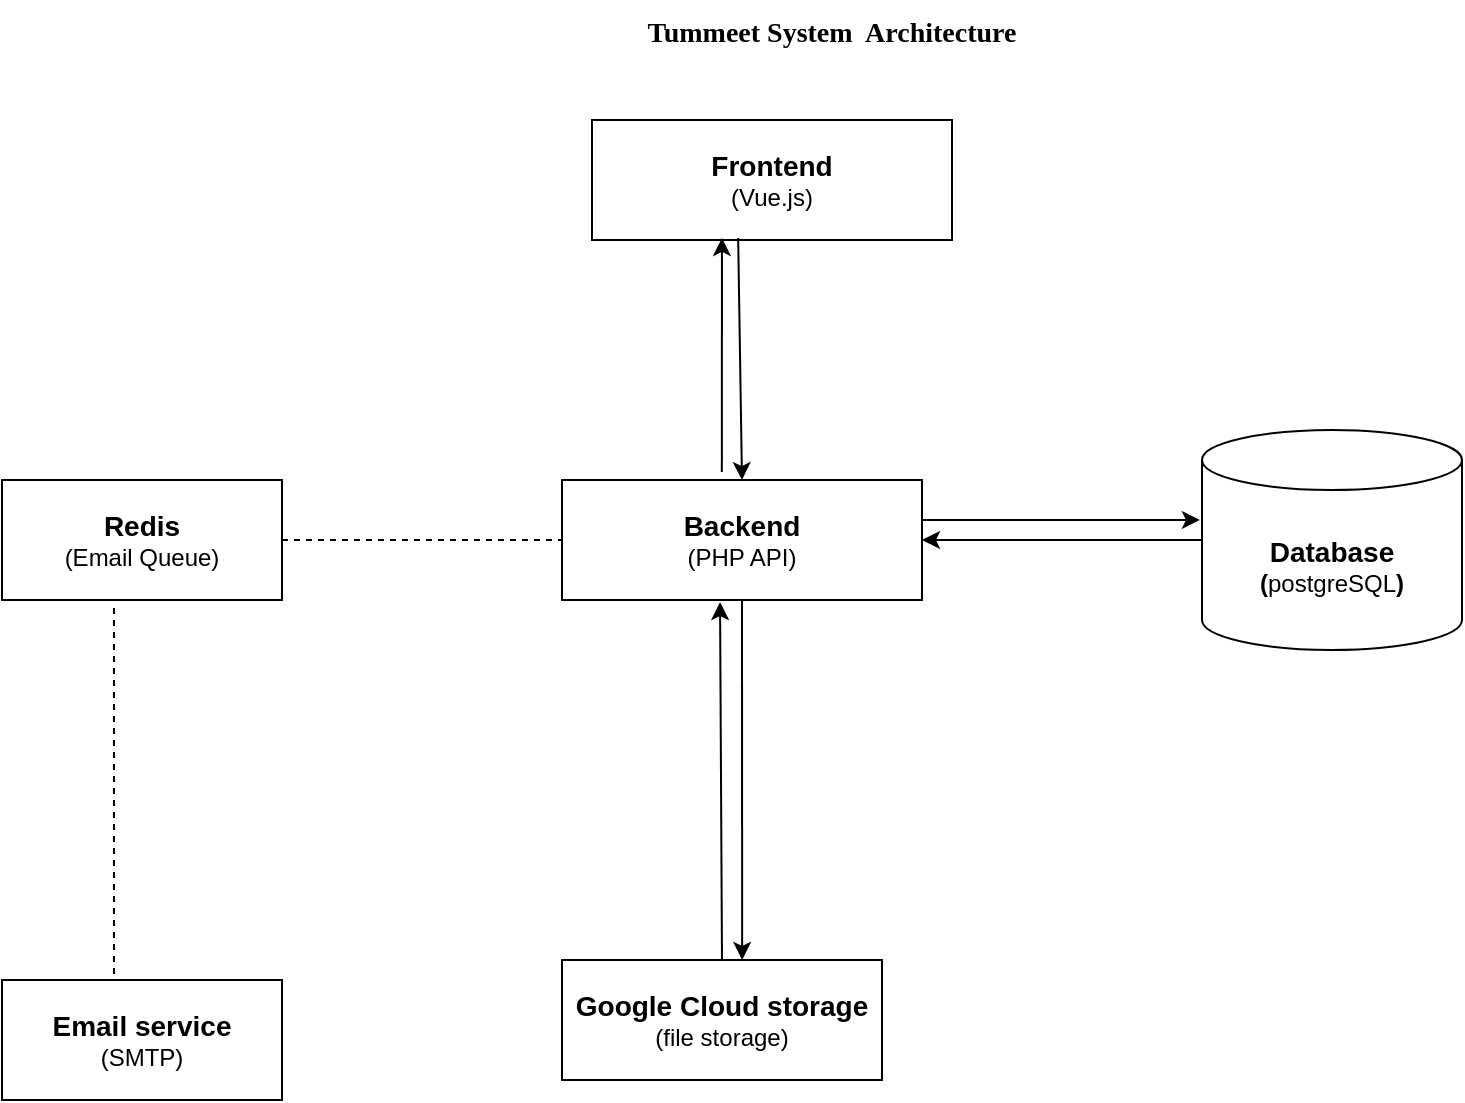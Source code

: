 <mxfile version="26.1.1" pages="2">
  <diagram name="Page-1" id="va2Gn2BMjdf-n1XM5C1m">
    <mxGraphModel dx="1674" dy="755" grid="1" gridSize="10" guides="1" tooltips="1" connect="1" arrows="1" fold="1" page="1" pageScale="1" pageWidth="850" pageHeight="1100" background="#ffffff" math="0" shadow="0">
      <root>
        <mxCell id="0" />
        <mxCell id="1" parent="0" />
        <mxCell id="qDvylR8AlXHTl3D4_xI9-1" value="&lt;div&gt;&lt;b&gt;&lt;font style=&quot;font-size: 14px;&quot;&gt;Frontend&lt;/font&gt;&lt;/b&gt;&lt;/div&gt;&lt;div&gt;(Vue.js)&lt;/div&gt;" style="rounded=0;whiteSpace=wrap;html=1;" parent="1" vertex="1">
          <mxGeometry x="335" y="60" width="180" height="60" as="geometry" />
        </mxCell>
        <mxCell id="qDvylR8AlXHTl3D4_xI9-2" value="&lt;div&gt;&lt;font style=&quot;font-size: 14px;&quot;&gt;Backend&lt;/font&gt;&lt;/div&gt;&lt;div&gt;&lt;span style=&quot;font-weight: normal;&quot;&gt;(PHP API)&lt;/span&gt;&lt;/div&gt;" style="rounded=0;whiteSpace=wrap;html=1;fontStyle=1" parent="1" vertex="1">
          <mxGeometry x="320" y="240" width="180" height="60" as="geometry" />
        </mxCell>
        <mxCell id="qDvylR8AlXHTl3D4_xI9-3" value="&lt;div&gt;&lt;font style=&quot;font-size: 14px;&quot;&gt;&lt;b&gt;Google Cloud storage&lt;/b&gt;&lt;/font&gt;&lt;/div&gt;&lt;div&gt;(file storage)&lt;br&gt;&lt;/div&gt;" style="rounded=0;whiteSpace=wrap;html=1;" parent="1" vertex="1">
          <mxGeometry x="320" y="480" width="160" height="60" as="geometry" />
        </mxCell>
        <mxCell id="qDvylR8AlXHTl3D4_xI9-4" value="&lt;div&gt;&lt;font style=&quot;font-size: 14px;&quot;&gt;&lt;b&gt;Database&lt;/b&gt;&lt;/font&gt;&lt;/div&gt;&lt;div&gt;&lt;b&gt;(&lt;/b&gt;postgreSQL&lt;b&gt;)&lt;br&gt;&lt;/b&gt;&lt;/div&gt;" style="shape=cylinder3;whiteSpace=wrap;html=1;boundedLbl=1;backgroundOutline=1;size=15;" parent="1" vertex="1">
          <mxGeometry x="640" y="215" width="130" height="110" as="geometry" />
        </mxCell>
        <mxCell id="qDvylR8AlXHTl3D4_xI9-5" value="&lt;div&gt;&lt;b&gt;&lt;font style=&quot;font-size: 14px;&quot;&gt;Redis&lt;/font&gt;&lt;/b&gt;&lt;/div&gt;&lt;div&gt;(Email Queue)&lt;br&gt;&lt;/div&gt;" style="rounded=0;whiteSpace=wrap;html=1;" parent="1" vertex="1">
          <mxGeometry x="40" y="240" width="140" height="60" as="geometry" />
        </mxCell>
        <mxCell id="qDvylR8AlXHTl3D4_xI9-6" value="&lt;div&gt;&lt;font style=&quot;font-size: 14px;&quot;&gt;&lt;b&gt;Email service&lt;/b&gt;&lt;/font&gt;&lt;/div&gt;&lt;div&gt;(SMTP)&lt;br&gt;&lt;/div&gt;" style="rounded=0;whiteSpace=wrap;html=1;" parent="1" vertex="1">
          <mxGeometry x="40" y="490" width="140" height="60" as="geometry" />
        </mxCell>
        <mxCell id="qDvylR8AlXHTl3D4_xI9-8" value="" style="endArrow=none;dashed=1;html=1;rounded=0;entryX=0;entryY=0.5;entryDx=0;entryDy=0;exitX=1;exitY=0.5;exitDx=0;exitDy=0;movable=0;resizable=0;rotatable=0;deletable=0;editable=0;locked=1;connectable=0;" parent="1" source="qDvylR8AlXHTl3D4_xI9-5" target="qDvylR8AlXHTl3D4_xI9-2" edge="1">
          <mxGeometry width="50" height="50" relative="1" as="geometry">
            <mxPoint x="340" y="420" as="sourcePoint" />
            <mxPoint x="390" y="370" as="targetPoint" />
          </mxGeometry>
        </mxCell>
        <mxCell id="qDvylR8AlXHTl3D4_xI9-12" value="" style="endArrow=classic;html=1;rounded=0;exitX=0.444;exitY=-0.067;exitDx=0;exitDy=0;exitPerimeter=0;movable=0;resizable=0;rotatable=0;deletable=0;editable=0;locked=1;connectable=0;entryX=0.361;entryY=0.983;entryDx=0;entryDy=0;entryPerimeter=0;" parent="1" source="qDvylR8AlXHTl3D4_xI9-2" target="qDvylR8AlXHTl3D4_xI9-1" edge="1">
          <mxGeometry width="50" height="50" relative="1" as="geometry">
            <mxPoint x="400" y="310" as="sourcePoint" />
            <mxPoint x="399" y="180" as="targetPoint" />
          </mxGeometry>
        </mxCell>
        <mxCell id="qDvylR8AlXHTl3D4_xI9-13" value="" style="endArrow=classic;html=1;rounded=0;exitX=0.406;exitY=0.983;exitDx=0;exitDy=0;exitPerimeter=0;movable=0;resizable=0;rotatable=0;deletable=0;editable=0;locked=1;connectable=0;entryX=0.5;entryY=0;entryDx=0;entryDy=0;" parent="1" source="qDvylR8AlXHTl3D4_xI9-1" target="qDvylR8AlXHTl3D4_xI9-2" edge="1">
          <mxGeometry width="50" height="50" relative="1" as="geometry">
            <mxPoint x="409" y="186" as="sourcePoint" />
            <mxPoint x="409" y="320" as="targetPoint" />
          </mxGeometry>
        </mxCell>
        <mxCell id="qDvylR8AlXHTl3D4_xI9-15" value="" style="endArrow=classic;html=1;rounded=0;movable=0;resizable=0;rotatable=0;deletable=0;editable=0;locked=1;connectable=0;entryX=-0.008;entryY=0.409;entryDx=0;entryDy=0;entryPerimeter=0;" parent="1" target="qDvylR8AlXHTl3D4_xI9-4" edge="1">
          <mxGeometry width="50" height="50" relative="1" as="geometry">
            <mxPoint x="500" y="260" as="sourcePoint" />
            <mxPoint x="621" y="260" as="targetPoint" />
          </mxGeometry>
        </mxCell>
        <mxCell id="qDvylR8AlXHTl3D4_xI9-16" value="" style="endArrow=classic;html=1;rounded=0;entryX=1;entryY=0.5;entryDx=0;entryDy=0;movable=0;resizable=0;rotatable=0;deletable=0;editable=0;locked=1;connectable=0;exitX=0;exitY=0.5;exitDx=0;exitDy=0;exitPerimeter=0;" parent="1" source="qDvylR8AlXHTl3D4_xI9-4" target="qDvylR8AlXHTl3D4_xI9-2" edge="1">
          <mxGeometry width="50" height="50" relative="1" as="geometry">
            <mxPoint x="570" y="280" as="sourcePoint" />
            <mxPoint x="480" y="345" as="targetPoint" />
          </mxGeometry>
        </mxCell>
        <mxCell id="qDvylR8AlXHTl3D4_xI9-17" value="" style="endArrow=none;dashed=1;html=1;rounded=0;exitX=0.4;exitY=-0.05;exitDx=0;exitDy=0;exitPerimeter=0;entryX=0.4;entryY=1.033;entryDx=0;entryDy=0;entryPerimeter=0;movable=0;resizable=0;rotatable=0;deletable=0;editable=0;locked=1;connectable=0;" parent="1" source="qDvylR8AlXHTl3D4_xI9-6" target="qDvylR8AlXHTl3D4_xI9-5" edge="1">
          <mxGeometry width="50" height="50" relative="1" as="geometry">
            <mxPoint x="340" y="270" as="sourcePoint" />
            <mxPoint x="390" y="220" as="targetPoint" />
          </mxGeometry>
        </mxCell>
        <mxCell id="qDvylR8AlXHTl3D4_xI9-18" value="" style="endArrow=classic;html=1;rounded=0;exitX=0.5;exitY=0;exitDx=0;exitDy=0;movable=0;resizable=0;rotatable=0;deletable=0;editable=0;locked=1;connectable=0;entryX=0.439;entryY=1.017;entryDx=0;entryDy=0;entryPerimeter=0;" parent="1" source="qDvylR8AlXHTl3D4_xI9-3" target="qDvylR8AlXHTl3D4_xI9-2" edge="1">
          <mxGeometry width="50" height="50" relative="1" as="geometry">
            <mxPoint x="360" y="390" as="sourcePoint" />
            <mxPoint x="400" y="302" as="targetPoint" />
          </mxGeometry>
        </mxCell>
        <mxCell id="qDvylR8AlXHTl3D4_xI9-19" value="" style="endArrow=classic;html=1;rounded=0;exitX=0.5;exitY=1;exitDx=0;exitDy=0;movable=0;resizable=0;rotatable=0;deletable=0;editable=0;locked=1;connectable=0;entryX=0.563;entryY=0;entryDx=0;entryDy=0;entryPerimeter=0;" parent="1" source="qDvylR8AlXHTl3D4_xI9-2" target="qDvylR8AlXHTl3D4_xI9-3" edge="1">
          <mxGeometry width="50" height="50" relative="1" as="geometry">
            <mxPoint x="410" y="312" as="sourcePoint" />
            <mxPoint x="407" y="476" as="targetPoint" />
          </mxGeometry>
        </mxCell>
        <mxCell id="SFyQqAHBUGFsM4gafn_Y-1" value="&lt;b&gt;&lt;font style=&quot;font-size: 14px;&quot; face=&quot;Verdana&quot;&gt;Tummeet System&amp;nbsp; Architecture&lt;/font&gt;&lt;font size=&quot;3&quot;&gt;&lt;br&gt;&lt;/font&gt;&lt;/b&gt;" style="text;html=1;align=center;verticalAlign=middle;whiteSpace=wrap;rounded=0;" vertex="1" parent="1">
          <mxGeometry x="340" width="230" height="30" as="geometry" />
        </mxCell>
      </root>
    </mxGraphModel>
  </diagram>
  <diagram id="sRRNXUWxhpRm9K7YEUa9" name="Page-2">
    <mxGraphModel dx="2524" dy="755" grid="1" gridSize="10" guides="1" tooltips="1" connect="1" arrows="1" fold="1" page="1" pageScale="1" pageWidth="850" pageHeight="1100" math="0" shadow="0">
      <root>
        <mxCell id="0" />
        <mxCell id="1" parent="0" />
        <mxCell id="cWlYashaO7JT2SNnaakb-1" value="" style="rounded=0;whiteSpace=wrap;html=1;movable=1;resizable=1;rotatable=1;deletable=1;editable=1;locked=0;connectable=1;" parent="1" vertex="1">
          <mxGeometry x="70" y="80" width="1060" height="2090" as="geometry" />
        </mxCell>
        <mxCell id="cWlYashaO7JT2SNnaakb-2" value="User" style="shape=umlActor;verticalLabelPosition=bottom;verticalAlign=top;html=1;outlineConnect=0;" parent="1" vertex="1">
          <mxGeometry x="-330" y="670" width="40" height="80" as="geometry" />
        </mxCell>
        <mxCell id="cWlYashaO7JT2SNnaakb-10" value="Secretary" style="shape=umlActor;verticalLabelPosition=bottom;verticalAlign=top;html=1;outlineConnect=0;" parent="1" vertex="1">
          <mxGeometry x="-425" y="680" width="40" height="80" as="geometry" />
        </mxCell>
        <mxCell id="cWlYashaO7JT2SNnaakb-11" value="Registrar/Admin" style="shape=umlActor;verticalLabelPosition=bottom;verticalAlign=top;html=1;outlineConnect=0;" parent="1" vertex="1">
          <mxGeometry x="-330" y="1420" width="40" height="80" as="geometry" />
        </mxCell>
        <mxCell id="cWlYashaO7JT2SNnaakb-12" value="Book Meeting" style="ellipse;whiteSpace=wrap;html=1;movable=0;resizable=0;rotatable=0;deletable=0;editable=0;locked=1;connectable=0;" parent="1" vertex="1">
          <mxGeometry x="290" y="380" width="120" height="80" as="geometry" />
        </mxCell>
        <mxCell id="cWlYashaO7JT2SNnaakb-13" value="&lt;div&gt;View Staff&lt;br&gt;&lt;/div&gt;&lt;div&gt;Schedule&lt;br&gt;&lt;/div&gt;" style="ellipse;whiteSpace=wrap;html=1;movable=1;resizable=1;rotatable=1;deletable=1;editable=1;locked=0;connectable=1;" parent="1" vertex="1">
          <mxGeometry x="290" y="280" width="120" height="80" as="geometry" />
        </mxCell>
        <mxCell id="cWlYashaO7JT2SNnaakb-15" value="Cancel Meeting" style="ellipse;whiteSpace=wrap;html=1;movable=0;resizable=0;rotatable=0;deletable=0;editable=0;locked=1;connectable=0;" parent="1" vertex="1">
          <mxGeometry x="290" y="490" width="120" height="80" as="geometry" />
        </mxCell>
        <mxCell id="cWlYashaO7JT2SNnaakb-16" value="&lt;div&gt;Reschedule&lt;/div&gt;&lt;div&gt;Meeting&lt;br&gt;&lt;/div&gt;" style="ellipse;whiteSpace=wrap;html=1;movable=0;resizable=0;rotatable=0;deletable=0;editable=0;locked=1;connectable=0;" parent="1" vertex="1">
          <mxGeometry x="290" y="590" width="120" height="80" as="geometry" />
        </mxCell>
        <mxCell id="cWlYashaO7JT2SNnaakb-17" value="Create Meeting" style="ellipse;whiteSpace=wrap;html=1;movable=1;resizable=1;rotatable=1;deletable=1;editable=1;locked=0;connectable=1;" parent="1" vertex="1">
          <mxGeometry x="260" y="860" width="120" height="100" as="geometry" />
        </mxCell>
        <mxCell id="cWlYashaO7JT2SNnaakb-18" value="Accept/Reject Meeting" style="ellipse;whiteSpace=wrap;html=1;movable=1;resizable=1;rotatable=1;deletable=1;editable=1;locked=0;connectable=1;" parent="1" vertex="1">
          <mxGeometry x="290" y="710" width="120" height="80" as="geometry" />
        </mxCell>
        <mxCell id="cWlYashaO7JT2SNnaakb-19" value="&lt;div&gt;Approve Common&lt;/div&gt;&lt;div&gt;Space Use&lt;br&gt;&lt;/div&gt;" style="ellipse;whiteSpace=wrap;html=1;" parent="1" vertex="1">
          <mxGeometry x="290" y="1190" width="120" height="80" as="geometry" />
        </mxCell>
        <mxCell id="cWlYashaO7JT2SNnaakb-20" value="Create Event" style="ellipse;whiteSpace=wrap;html=1;" parent="1" vertex="1">
          <mxGeometry x="290" y="1350" width="120" height="80" as="geometry" />
        </mxCell>
        <mxCell id="cWlYashaO7JT2SNnaakb-21" value="&lt;div&gt;Reschedule&amp;nbsp;&lt;/div&gt;&lt;div&gt;Event&lt;/div&gt;" style="ellipse;whiteSpace=wrap;html=1;" parent="1" vertex="1">
          <mxGeometry x="290" y="1510" width="120" height="80" as="geometry" />
        </mxCell>
        <mxCell id="cWlYashaO7JT2SNnaakb-22" value="Cancel Event" style="ellipse;whiteSpace=wrap;html=1;" parent="1" vertex="1">
          <mxGeometry x="290" y="1650" width="120" height="80" as="geometry" />
        </mxCell>
        <mxCell id="cWlYashaO7JT2SNnaakb-23" value="Full system overview" style="ellipse;whiteSpace=wrap;html=1;" parent="1" vertex="1">
          <mxGeometry x="290" y="2000" width="120" height="80" as="geometry" />
        </mxCell>
        <mxCell id="cWlYashaO7JT2SNnaakb-24" value="&lt;div&gt;Close/Open&lt;/div&gt;&lt;div&gt;Space&lt;br&gt;&lt;/div&gt;" style="ellipse;whiteSpace=wrap;html=1;" parent="1" vertex="1">
          <mxGeometry x="290" y="1890" width="120" height="80" as="geometry" />
        </mxCell>
        <mxCell id="cWlYashaO7JT2SNnaakb-25" value="Create Common Space" style="ellipse;whiteSpace=wrap;html=1;" parent="1" vertex="1">
          <mxGeometry x="290" y="1760" width="120" height="80" as="geometry" />
        </mxCell>
        <mxCell id="cWlYashaO7JT2SNnaakb-26" value="" style="endArrow=none;html=1;rounded=0;exitX=0.5;exitY=0.5;exitDx=0;exitDy=0;exitPerimeter=0;entryX=0;entryY=0.5;entryDx=0;entryDy=0;" parent="1" source="cWlYashaO7JT2SNnaakb-2" target="cWlYashaO7JT2SNnaakb-16" edge="1">
          <mxGeometry relative="1" as="geometry">
            <mxPoint x="420" y="400" as="sourcePoint" />
            <mxPoint x="580" y="400" as="targetPoint" />
          </mxGeometry>
        </mxCell>
        <mxCell id="cWlYashaO7JT2SNnaakb-29" value="" style="endArrow=none;html=1;rounded=0;exitX=0.5;exitY=0.5;exitDx=0;exitDy=0;exitPerimeter=0;entryX=0;entryY=0.5;entryDx=0;entryDy=0;movable=0;resizable=0;rotatable=0;deletable=0;editable=0;locked=1;connectable=0;" parent="1" source="cWlYashaO7JT2SNnaakb-2" target="cWlYashaO7JT2SNnaakb-13" edge="1">
          <mxGeometry relative="1" as="geometry">
            <mxPoint x="420" y="400" as="sourcePoint" />
            <mxPoint x="580" y="400" as="targetPoint" />
          </mxGeometry>
        </mxCell>
        <mxCell id="cWlYashaO7JT2SNnaakb-32" value="" style="endArrow=none;html=1;rounded=0;entryX=0;entryY=0.5;entryDx=0;entryDy=0;exitX=0.5;exitY=0.5;exitDx=0;exitDy=0;exitPerimeter=0;" parent="1" source="cWlYashaO7JT2SNnaakb-2" target="cWlYashaO7JT2SNnaakb-15" edge="1">
          <mxGeometry relative="1" as="geometry">
            <mxPoint x="420" y="400" as="sourcePoint" />
            <mxPoint x="580" y="400" as="targetPoint" />
          </mxGeometry>
        </mxCell>
        <mxCell id="cWlYashaO7JT2SNnaakb-35" value="" style="endArrow=none;html=1;rounded=0;exitX=0.5;exitY=0.5;exitDx=0;exitDy=0;exitPerimeter=0;entryX=0;entryY=0.5;entryDx=0;entryDy=0;movable=0;resizable=0;rotatable=0;deletable=0;editable=0;locked=1;connectable=0;" parent="1" source="cWlYashaO7JT2SNnaakb-2" target="cWlYashaO7JT2SNnaakb-12" edge="1">
          <mxGeometry relative="1" as="geometry">
            <mxPoint x="420" y="400" as="sourcePoint" />
            <mxPoint x="580" y="400" as="targetPoint" />
          </mxGeometry>
        </mxCell>
        <mxCell id="cWlYashaO7JT2SNnaakb-38" value="" style="endArrow=none;html=1;rounded=0;exitX=0.5;exitY=0.5;exitDx=0;exitDy=0;exitPerimeter=0;entryX=0;entryY=0.5;entryDx=0;entryDy=0;movable=1;resizable=1;rotatable=1;deletable=1;editable=1;locked=0;connectable=1;" parent="1" source="cWlYashaO7JT2SNnaakb-2" target="cWlYashaO7JT2SNnaakb-110" edge="1">
          <mxGeometry relative="1" as="geometry">
            <mxPoint x="420" y="400" as="sourcePoint" />
            <mxPoint x="290" y="185" as="targetPoint" />
          </mxGeometry>
        </mxCell>
        <mxCell id="cWlYashaO7JT2SNnaakb-44" value="" style="endArrow=none;html=1;rounded=0;exitX=0.5;exitY=0.5;exitDx=0;exitDy=0;exitPerimeter=0;entryX=0;entryY=0.5;entryDx=0;entryDy=0;" parent="1" source="cWlYashaO7JT2SNnaakb-11" target="cWlYashaO7JT2SNnaakb-22" edge="1">
          <mxGeometry relative="1" as="geometry">
            <mxPoint x="420" y="1450" as="sourcePoint" />
            <mxPoint x="580" y="1450" as="targetPoint" />
          </mxGeometry>
        </mxCell>
        <mxCell id="cWlYashaO7JT2SNnaakb-47" value="" style="endArrow=none;html=1;rounded=0;exitX=0.5;exitY=0.5;exitDx=0;exitDy=0;exitPerimeter=0;entryX=0;entryY=0.5;entryDx=0;entryDy=0;" parent="1" source="cWlYashaO7JT2SNnaakb-11" target="cWlYashaO7JT2SNnaakb-23" edge="1">
          <mxGeometry relative="1" as="geometry">
            <mxPoint x="420" y="1450" as="sourcePoint" />
            <mxPoint x="580" y="1450" as="targetPoint" />
          </mxGeometry>
        </mxCell>
        <mxCell id="cWlYashaO7JT2SNnaakb-50" value="" style="endArrow=none;html=1;rounded=0;exitX=0.5;exitY=0.5;exitDx=0;exitDy=0;exitPerimeter=0;entryX=0;entryY=0.5;entryDx=0;entryDy=0;" parent="1" source="cWlYashaO7JT2SNnaakb-11" target="cWlYashaO7JT2SNnaakb-24" edge="1">
          <mxGeometry relative="1" as="geometry">
            <mxPoint x="420" y="1450" as="sourcePoint" />
            <mxPoint x="580" y="1450" as="targetPoint" />
          </mxGeometry>
        </mxCell>
        <mxCell id="cWlYashaO7JT2SNnaakb-53" value="" style="endArrow=none;html=1;rounded=0;exitX=0.5;exitY=0.5;exitDx=0;exitDy=0;exitPerimeter=0;entryX=0.008;entryY=0.588;entryDx=0;entryDy=0;entryPerimeter=0;" parent="1" source="cWlYashaO7JT2SNnaakb-11" target="cWlYashaO7JT2SNnaakb-25" edge="1">
          <mxGeometry relative="1" as="geometry">
            <mxPoint x="420" y="1450" as="sourcePoint" />
            <mxPoint x="580" y="1450" as="targetPoint" />
          </mxGeometry>
        </mxCell>
        <mxCell id="cWlYashaO7JT2SNnaakb-82" value="" style="endArrow=none;html=1;rounded=0;entryX=0;entryY=0.588;entryDx=0;entryDy=0;entryPerimeter=0;exitX=0.5;exitY=0.5;exitDx=0;exitDy=0;exitPerimeter=0;movable=1;resizable=1;rotatable=1;deletable=1;editable=1;locked=0;connectable=1;" parent="1" source="cWlYashaO7JT2SNnaakb-2" target="cWlYashaO7JT2SNnaakb-17" edge="1">
          <mxGeometry relative="1" as="geometry">
            <mxPoint x="30" y="1360" as="sourcePoint" />
            <mxPoint x="190" y="1360" as="targetPoint" />
          </mxGeometry>
        </mxCell>
        <mxCell id="cWlYashaO7JT2SNnaakb-85" value="" style="endArrow=none;html=1;rounded=0;entryX=0.025;entryY=0.638;entryDx=0;entryDy=0;entryPerimeter=0;exitX=0.5;exitY=0.5;exitDx=0;exitDy=0;exitPerimeter=0;" parent="1" source="cWlYashaO7JT2SNnaakb-11" target="cWlYashaO7JT2SNnaakb-19" edge="1">
          <mxGeometry relative="1" as="geometry">
            <mxPoint x="30" y="1360" as="sourcePoint" />
            <mxPoint x="190" y="1360" as="targetPoint" />
          </mxGeometry>
        </mxCell>
        <mxCell id="cWlYashaO7JT2SNnaakb-88" value="" style="endArrow=none;html=1;rounded=0;entryX=0;entryY=0.5;entryDx=0;entryDy=0;exitX=0.5;exitY=0.5;exitDx=0;exitDy=0;exitPerimeter=0;" parent="1" source="cWlYashaO7JT2SNnaakb-11" target="cWlYashaO7JT2SNnaakb-21" edge="1">
          <mxGeometry relative="1" as="geometry">
            <mxPoint x="30" y="1360" as="sourcePoint" />
            <mxPoint x="190" y="1360" as="targetPoint" />
          </mxGeometry>
        </mxCell>
        <mxCell id="cWlYashaO7JT2SNnaakb-91" value="" style="endArrow=none;html=1;rounded=0;exitX=0.5;exitY=0.5;exitDx=0;exitDy=0;exitPerimeter=0;entryX=0;entryY=0.5;entryDx=0;entryDy=0;" parent="1" source="cWlYashaO7JT2SNnaakb-11" target="cWlYashaO7JT2SNnaakb-20" edge="1">
          <mxGeometry relative="1" as="geometry">
            <mxPoint x="30" y="1360" as="sourcePoint" />
            <mxPoint x="190" y="1360" as="targetPoint" />
          </mxGeometry>
        </mxCell>
        <mxCell id="cWlYashaO7JT2SNnaakb-94" value="" style="endArrow=none;html=1;rounded=0;entryX=0;entryY=0.5;entryDx=0;entryDy=0;movable=1;resizable=1;rotatable=1;deletable=1;editable=1;locked=0;connectable=1;exitX=0.5;exitY=0.5;exitDx=0;exitDy=0;exitPerimeter=0;" parent="1" source="cWlYashaO7JT2SNnaakb-2" target="cWlYashaO7JT2SNnaakb-18" edge="1">
          <mxGeometry relative="1" as="geometry">
            <mxPoint x="30" y="1360" as="sourcePoint" />
            <mxPoint x="190" y="1360" as="targetPoint" />
          </mxGeometry>
        </mxCell>
        <mxCell id="cWlYashaO7JT2SNnaakb-104" value="" style="endArrow=block;endSize=16;endFill=0;html=1;rounded=0;" parent="1" source="cWlYashaO7JT2SNnaakb-11" edge="1">
          <mxGeometry width="160" relative="1" as="geometry">
            <mxPoint x="-450" y="1730" as="sourcePoint" />
            <mxPoint x="-300" y="770" as="targetPoint" />
            <Array as="points">
              <mxPoint x="-450" y="1460" />
              <mxPoint x="-450" y="850" />
              <mxPoint x="-300" y="850" />
            </Array>
          </mxGeometry>
        </mxCell>
        <mxCell id="cWlYashaO7JT2SNnaakb-108" value="Availabiity" style="ellipse;whiteSpace=wrap;html=1;" parent="1" vertex="1">
          <mxGeometry x="630" y="610" width="140" height="70" as="geometry" />
        </mxCell>
        <mxCell id="cWlYashaO7JT2SNnaakb-109" value="Shared space" style="ellipse;whiteSpace=wrap;html=1;" parent="1" vertex="1">
          <mxGeometry x="380" y="1060" width="140" height="70" as="geometry" />
        </mxCell>
        <mxCell id="cWlYashaO7JT2SNnaakb-110" value="Login" style="ellipse;whiteSpace=wrap;html=1;movable=1;resizable=1;rotatable=1;deletable=1;editable=1;locked=0;connectable=1;" parent="1" vertex="1">
          <mxGeometry x="290" y="150" width="140" height="70" as="geometry" />
        </mxCell>
        <mxCell id="cWlYashaO7JT2SNnaakb-116" value="Personal office" style="ellipse;whiteSpace=wrap;html=1;" parent="1" vertex="1">
          <mxGeometry x="120" y="1060" width="140" height="70" as="geometry" />
        </mxCell>
        <mxCell id="cWlYashaO7JT2SNnaakb-123" value="&amp;lt;&amp;lt;include&amp;gt;&amp;gt;" style="endArrow=open;endSize=12;dashed=1;html=1;rounded=0;exitX=1.008;exitY=0.638;exitDx=0;exitDy=0;exitPerimeter=0;entryX=0;entryY=0.5;entryDx=0;entryDy=0;" parent="1" source="cWlYashaO7JT2SNnaakb-12" target="cWlYashaO7JT2SNnaakb-108" edge="1">
          <mxGeometry width="160" relative="1" as="geometry">
            <mxPoint x="210" y="530" as="sourcePoint" />
            <mxPoint x="370" y="530" as="targetPoint" />
          </mxGeometry>
        </mxCell>
        <mxCell id="cWlYashaO7JT2SNnaakb-124" value="&amp;lt;&amp;lt;include&amp;gt;&amp;gt;" style="endArrow=open;endSize=12;dashed=1;html=1;rounded=0;exitX=1;exitY=0.5;exitDx=0;exitDy=0;entryX=0.029;entryY=0.714;entryDx=0;entryDy=0;entryPerimeter=0;" parent="1" source="cWlYashaO7JT2SNnaakb-16" target="cWlYashaO7JT2SNnaakb-108" edge="1">
          <mxGeometry width="160" relative="1" as="geometry">
            <mxPoint x="421" y="461" as="sourcePoint" />
            <mxPoint x="670" y="560" as="targetPoint" />
          </mxGeometry>
        </mxCell>
        <mxCell id="cWlYashaO7JT2SNnaakb-125" value="&amp;lt;&amp;lt;include&amp;gt;&amp;gt;" style="endArrow=open;endSize=12;dashed=1;html=1;rounded=0;exitX=1;exitY=0.5;exitDx=0;exitDy=0;entryX=0;entryY=1;entryDx=0;entryDy=0;" parent="1" source="cWlYashaO7JT2SNnaakb-18" target="cWlYashaO7JT2SNnaakb-108" edge="1">
          <mxGeometry width="160" relative="1" as="geometry">
            <mxPoint x="510" y="970" as="sourcePoint" />
            <mxPoint x="740" y="610" as="targetPoint" />
          </mxGeometry>
        </mxCell>
        <mxCell id="cWlYashaO7JT2SNnaakb-126" value="&amp;lt;&amp;lt;include&amp;gt;&amp;gt;" style="endArrow=open;endSize=12;dashed=1;html=1;rounded=0;entryX=0.362;entryY=1.052;entryDx=0;entryDy=0;exitX=1;exitY=0.5;exitDx=0;exitDy=0;entryPerimeter=0;" parent="1" source="cWlYashaO7JT2SNnaakb-17" target="cWlYashaO7JT2SNnaakb-108" edge="1">
          <mxGeometry x="0.028" y="-10" width="160" relative="1" as="geometry">
            <mxPoint x="410" y="1010" as="sourcePoint" />
            <mxPoint x="690" y="570" as="targetPoint" />
            <Array as="points" />
            <mxPoint as="offset" />
          </mxGeometry>
        </mxCell>
        <mxCell id="cWlYashaO7JT2SNnaakb-127" value="&amp;lt;&amp;lt;include&amp;gt;&amp;gt;" style="endArrow=open;endSize=12;dashed=1;html=1;rounded=0;entryX=0.621;entryY=0.986;entryDx=0;entryDy=0;entryPerimeter=0;exitX=1;exitY=0.5;exitDx=0;exitDy=0;" parent="1" source="cWlYashaO7JT2SNnaakb-19" target="cWlYashaO7JT2SNnaakb-108" edge="1">
          <mxGeometry width="160" relative="1" as="geometry">
            <mxPoint x="410" y="1230" as="sourcePoint" />
            <mxPoint x="750" y="615" as="targetPoint" />
            <Array as="points">
              <mxPoint x="600" y="1230" />
            </Array>
          </mxGeometry>
        </mxCell>
        <mxCell id="0EcfZ6C89DkSpJkpUI4l-5" value="" style="endArrow=block;endSize=16;endFill=0;html=1;rounded=0;entryX=0.5;entryY=1;entryDx=0;entryDy=0;exitX=0.457;exitY=-0.014;exitDx=0;exitDy=0;exitPerimeter=0;" parent="1" source="cWlYashaO7JT2SNnaakb-116" target="cWlYashaO7JT2SNnaakb-17" edge="1">
          <mxGeometry width="160" relative="1" as="geometry">
            <mxPoint x="180" y="1020" as="sourcePoint" />
            <mxPoint x="320" y="970" as="targetPoint" />
            <Array as="points">
              <mxPoint x="184" y="1010" />
              <mxPoint x="320" y="1010" />
            </Array>
          </mxGeometry>
        </mxCell>
        <mxCell id="0EcfZ6C89DkSpJkpUI4l-6" value="" style="endArrow=none;html=1;edgeStyle=orthogonalEdgeStyle;rounded=0;" parent="1" edge="1">
          <mxGeometry relative="1" as="geometry">
            <mxPoint x="320" y="1010" as="sourcePoint" />
            <mxPoint x="450" y="1060" as="targetPoint" />
          </mxGeometry>
        </mxCell>
        <mxCell id="0EcfZ6C89DkSpJkpUI4l-10" value="" style="endArrow=none;html=1;rounded=0;entryX=0.5;entryY=0.5;entryDx=0;entryDy=0;entryPerimeter=0;exitX=0.5;exitY=0.5;exitDx=0;exitDy=0;exitPerimeter=0;" parent="1" source="cWlYashaO7JT2SNnaakb-2" target="cWlYashaO7JT2SNnaakb-10" edge="1">
          <mxGeometry relative="1" as="geometry">
            <mxPoint x="290" y="800" as="sourcePoint" />
            <mxPoint x="450" y="800" as="targetPoint" />
          </mxGeometry>
        </mxCell>
        <mxCell id="0EcfZ6C89DkSpJkpUI4l-13" value="&lt;font face=&quot;Verdana&quot;&gt;&lt;b&gt;&lt;font style=&quot;font-size: 14px;&quot;&gt;Tum Meetings manager&lt;/font&gt;&lt;/b&gt;&lt;/font&gt;" style="text;html=1;align=center;verticalAlign=middle;whiteSpace=wrap;rounded=0;" parent="1" vertex="1">
          <mxGeometry x="530" y="80" width="180" height="30" as="geometry" />
        </mxCell>
      </root>
    </mxGraphModel>
  </diagram>
</mxfile>
